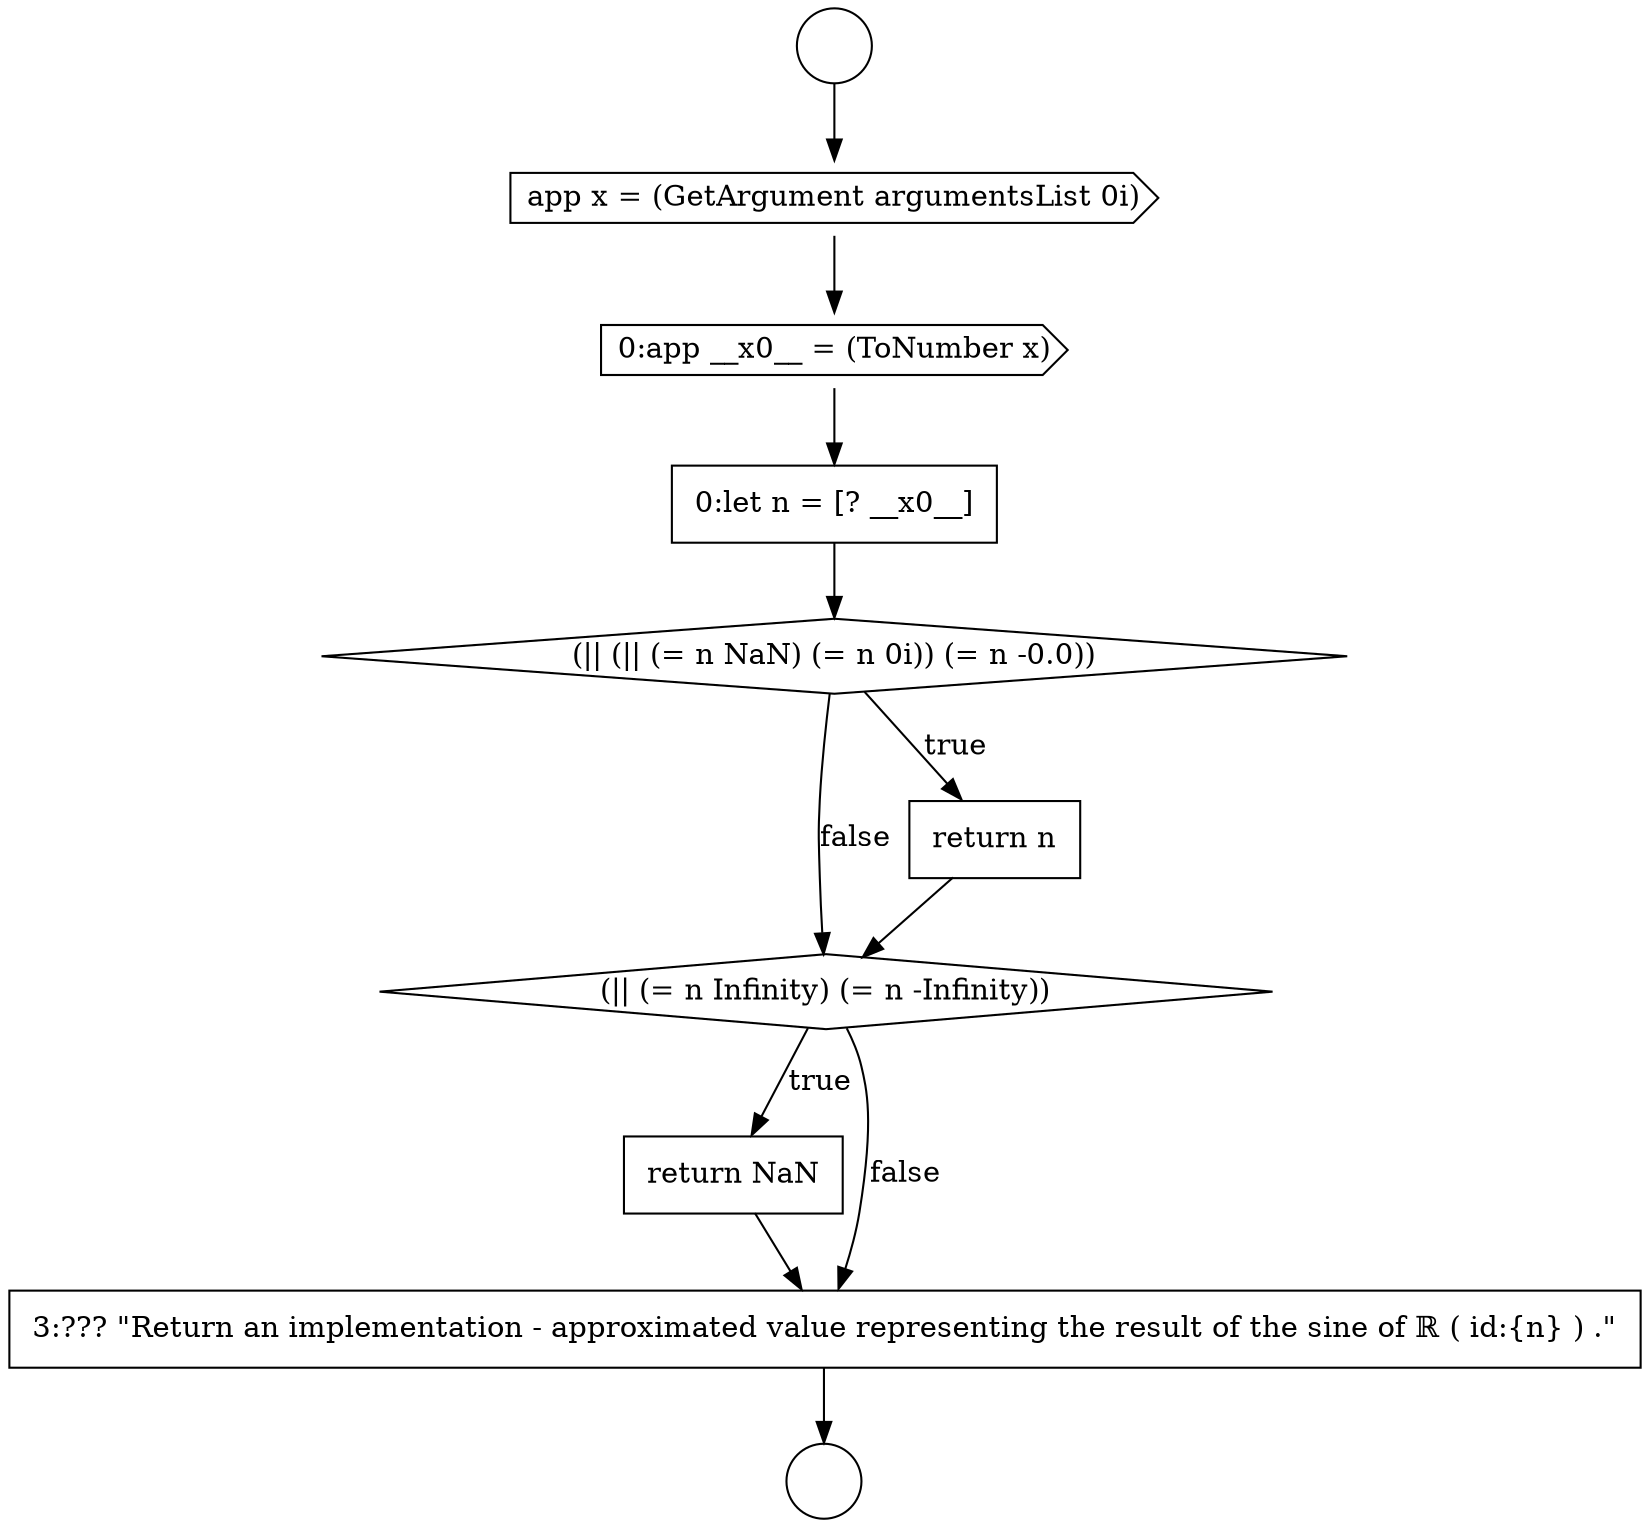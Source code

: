 digraph {
  node13049 [shape=none, margin=0, label=<<font color="black">
    <table border="0" cellborder="1" cellspacing="0" cellpadding="10">
      <tr><td align="left">return NaN</td></tr>
    </table>
  </font>> color="black" fillcolor="white" style=filled]
  node13046 [shape=diamond, label=<<font color="black">(|| (|| (= n NaN) (= n 0i)) (= n -0.0))</font>> color="black" fillcolor="white" style=filled]
  node13041 [shape=circle label=" " color="black" fillcolor="white" style=filled]
  node13050 [shape=none, margin=0, label=<<font color="black">
    <table border="0" cellborder="1" cellspacing="0" cellpadding="10">
      <tr><td align="left">3:??? &quot;Return an implementation - approximated value representing the result of the sine of ℝ ( id:{n} ) .&quot;</td></tr>
    </table>
  </font>> color="black" fillcolor="white" style=filled]
  node13043 [shape=cds, label=<<font color="black">app x = (GetArgument argumentsList 0i)</font>> color="black" fillcolor="white" style=filled]
  node13048 [shape=diamond, label=<<font color="black">(|| (= n Infinity) (= n -Infinity))</font>> color="black" fillcolor="white" style=filled]
  node13045 [shape=none, margin=0, label=<<font color="black">
    <table border="0" cellborder="1" cellspacing="0" cellpadding="10">
      <tr><td align="left">0:let n = [? __x0__]</td></tr>
    </table>
  </font>> color="black" fillcolor="white" style=filled]
  node13044 [shape=cds, label=<<font color="black">0:app __x0__ = (ToNumber x)</font>> color="black" fillcolor="white" style=filled]
  node13047 [shape=none, margin=0, label=<<font color="black">
    <table border="0" cellborder="1" cellspacing="0" cellpadding="10">
      <tr><td align="left">return n</td></tr>
    </table>
  </font>> color="black" fillcolor="white" style=filled]
  node13042 [shape=circle label=" " color="black" fillcolor="white" style=filled]
  node13044 -> node13045 [ color="black"]
  node13048 -> node13049 [label=<<font color="black">true</font>> color="black"]
  node13048 -> node13050 [label=<<font color="black">false</font>> color="black"]
  node13043 -> node13044 [ color="black"]
  node13045 -> node13046 [ color="black"]
  node13046 -> node13047 [label=<<font color="black">true</font>> color="black"]
  node13046 -> node13048 [label=<<font color="black">false</font>> color="black"]
  node13049 -> node13050 [ color="black"]
  node13047 -> node13048 [ color="black"]
  node13041 -> node13043 [ color="black"]
  node13050 -> node13042 [ color="black"]
}
